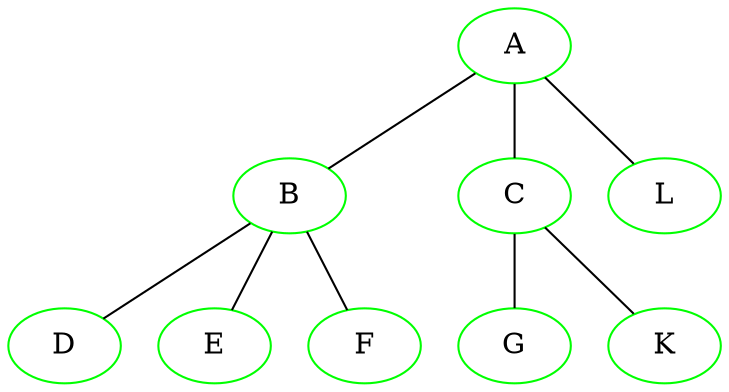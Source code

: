 graph G {
    A [shape=ellipse,color=green];
    B [shape=ellipse,color=green];
    C [shape=ellipse,color=green];
    D [shape=ellipse,color=green];
    E [shape=ellipse,color=green];
    F [shape=ellipse,color=green];
    G [shape=ellipse,color=green];
    K [shape=ellipse,color=green];
    L [shape=ellipse,color=green];
    A -- {B,C,L};
    B -- {D,E,F};
    C -- {G,K};
}